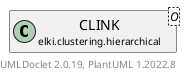 @startuml
    remove .*\.(Instance|Par|Parameterizer|Factory)$
    set namespaceSeparator none
    hide empty fields
    hide empty methods

    class "<size:14>CLINK.Par\n<size:10>elki.clustering.hierarchical" as elki.clustering.hierarchical.CLINK.Par<O> [[CLINK.Par.html]] {
        #distance: Distance<? super O>
        +configure(Parameterization): void
        +make(): CLINK<O>
    }

    interface "<size:14>Parameterizer\n<size:10>elki.utilities.optionhandling" as elki.utilities.optionhandling.Parameterizer [[../../utilities/optionhandling/Parameterizer.html]] {
        {abstract} +make(): Object
    }
    class "<size:14>CLINK\n<size:10>elki.clustering.hierarchical" as elki.clustering.hierarchical.CLINK<O> [[CLINK.html]]

    elki.utilities.optionhandling.Parameterizer <|.. elki.clustering.hierarchical.CLINK.Par
    elki.clustering.hierarchical.CLINK +-- elki.clustering.hierarchical.CLINK.Par

    center footer UMLDoclet 2.0.19, PlantUML 1.2022.8
@enduml
